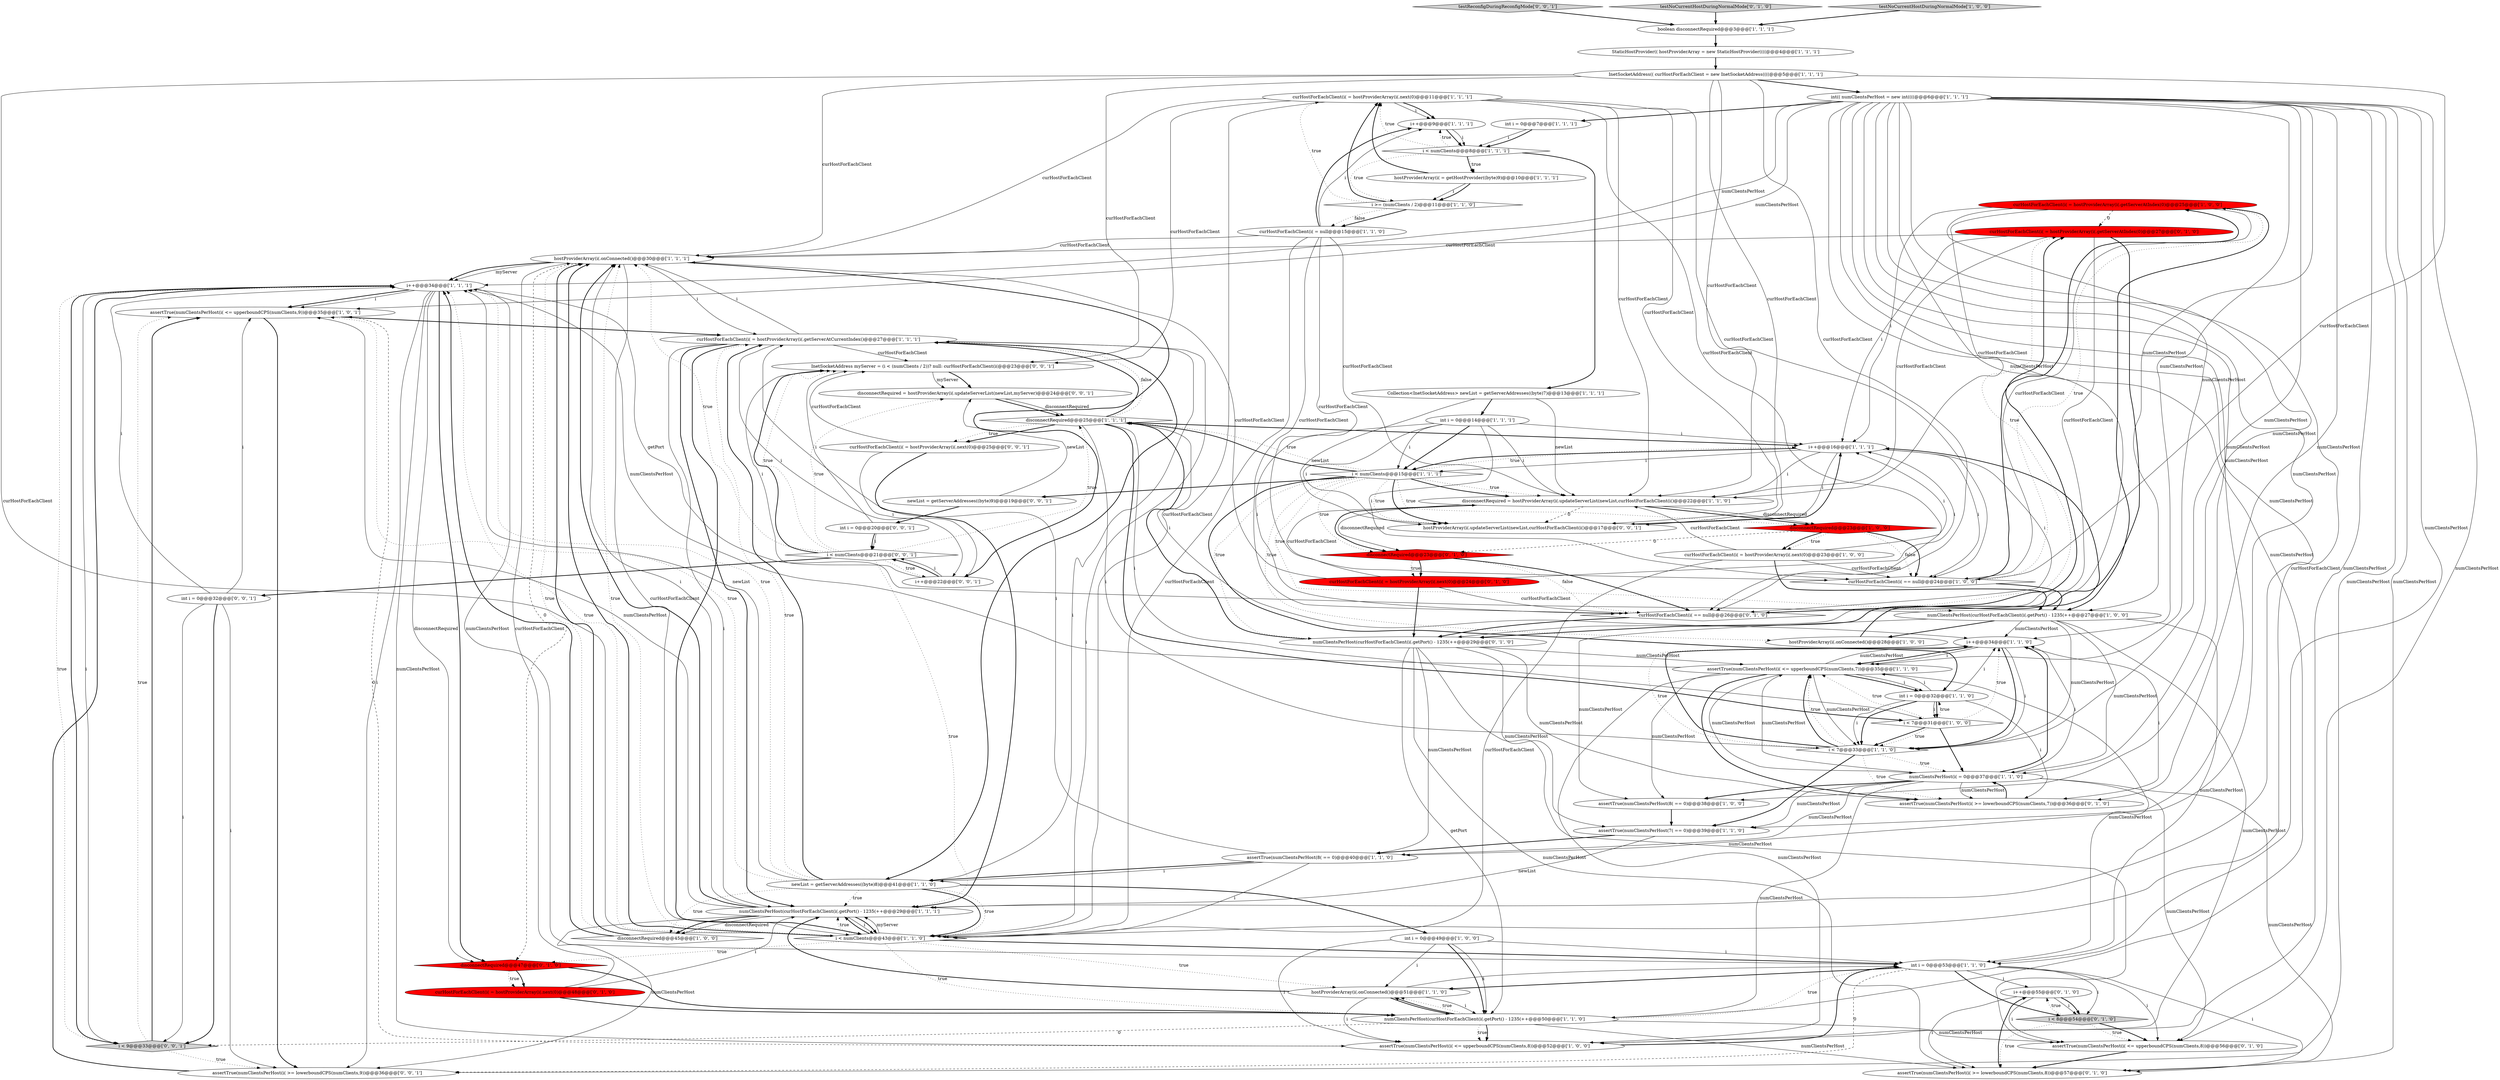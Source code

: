 digraph {
7 [style = filled, label = "curHostForEachClient(i( = hostProviderArray(i(.getServerAtIndex(0)@@@25@@@['1', '0', '0']", fillcolor = red, shape = ellipse image = "AAA1AAABBB1BBB"];
6 [style = filled, label = "int i = 0@@@14@@@['1', '1', '1']", fillcolor = white, shape = ellipse image = "AAA0AAABBB1BBB"];
49 [style = filled, label = "i++@@@55@@@['0', '1', '0']", fillcolor = white, shape = ellipse image = "AAA0AAABBB2BBB"];
53 [style = filled, label = "i < 8@@@54@@@['0', '1', '0']", fillcolor = lightgray, shape = diamond image = "AAA0AAABBB2BBB"];
31 [style = filled, label = "i++@@@34@@@['1', '1', '0']", fillcolor = white, shape = ellipse image = "AAA0AAABBB1BBB"];
57 [style = filled, label = "curHostForEachClient(i( = hostProviderArray(i(.getServerAtIndex(0)@@@27@@@['0', '1', '0']", fillcolor = red, shape = ellipse image = "AAA1AAABBB2BBB"];
62 [style = filled, label = "testReconfigDuringReconfigMode['0', '0', '1']", fillcolor = lightgray, shape = diamond image = "AAA0AAABBB3BBB"];
42 [style = filled, label = "i++@@@34@@@['1', '1', '1']", fillcolor = white, shape = ellipse image = "AAA0AAABBB1BBB"];
1 [style = filled, label = "i < 7@@@31@@@['1', '0', '0']", fillcolor = white, shape = diamond image = "AAA0AAABBB1BBB"];
3 [style = filled, label = "assertTrue(numClientsPerHost(7( == 0)@@@39@@@['1', '1', '0']", fillcolor = white, shape = ellipse image = "AAA0AAABBB1BBB"];
5 [style = filled, label = "curHostForEachClient(i( = hostProviderArray(i(.next(0)@@@11@@@['1', '1', '1']", fillcolor = white, shape = ellipse image = "AAA0AAABBB1BBB"];
63 [style = filled, label = "disconnectRequired = hostProviderArray(i(.updateServerList(newList,myServer)@@@24@@@['0', '0', '1']", fillcolor = white, shape = ellipse image = "AAA0AAABBB3BBB"];
55 [style = filled, label = "assertTrue(numClientsPerHost(i( <= upperboundCPS(numClients,8))@@@56@@@['0', '1', '0']", fillcolor = white, shape = ellipse image = "AAA0AAABBB2BBB"];
23 [style = filled, label = "assertTrue(numClientsPerHost(8( == 0)@@@40@@@['1', '1', '0']", fillcolor = white, shape = ellipse image = "AAA0AAABBB1BBB"];
22 [style = filled, label = "disconnectRequired@@@45@@@['1', '0', '0']", fillcolor = white, shape = diamond image = "AAA0AAABBB1BBB"];
38 [style = filled, label = "boolean disconnectRequired@@@3@@@['1', '1', '1']", fillcolor = white, shape = ellipse image = "AAA0AAABBB1BBB"];
18 [style = filled, label = "numClientsPerHost(curHostForEachClient(i(.getPort() - 1235(++@@@50@@@['1', '1', '0']", fillcolor = white, shape = ellipse image = "AAA0AAABBB1BBB"];
37 [style = filled, label = "numClientsPerHost(curHostForEachClient(i(.getPort() - 1235(++@@@29@@@['1', '1', '1']", fillcolor = white, shape = ellipse image = "AAA0AAABBB1BBB"];
50 [style = filled, label = "assertTrue(numClientsPerHost(i( >= lowerboundCPS(numClients,8))@@@57@@@['0', '1', '0']", fillcolor = white, shape = ellipse image = "AAA0AAABBB2BBB"];
36 [style = filled, label = "hostProviderArray(i( = getHostProvider((byte)9)@@@10@@@['1', '1', '1']", fillcolor = white, shape = ellipse image = "AAA0AAABBB1BBB"];
39 [style = filled, label = "assertTrue(numClientsPerHost(i( <= upperboundCPS(numClients,7))@@@35@@@['1', '1', '0']", fillcolor = white, shape = ellipse image = "AAA0AAABBB1BBB"];
8 [style = filled, label = "curHostForEachClient(i( == null@@@24@@@['1', '0', '0']", fillcolor = white, shape = diamond image = "AAA0AAABBB1BBB"];
64 [style = filled, label = "assertTrue(numClientsPerHost(i( >= lowerboundCPS(numClients,9))@@@36@@@['0', '0', '1']", fillcolor = white, shape = ellipse image = "AAA0AAABBB3BBB"];
12 [style = filled, label = "i >= (numClients / 2)@@@11@@@['1', '1', '0']", fillcolor = white, shape = diamond image = "AAA0AAABBB1BBB"];
68 [style = filled, label = "i < numClients@@@21@@@['0', '0', '1']", fillcolor = white, shape = diamond image = "AAA0AAABBB3BBB"];
21 [style = filled, label = "int i = 0@@@7@@@['1', '1', '1']", fillcolor = white, shape = ellipse image = "AAA0AAABBB1BBB"];
10 [style = filled, label = "int(( numClientsPerHost = new int((((@@@6@@@['1', '1', '1']", fillcolor = white, shape = ellipse image = "AAA0AAABBB1BBB"];
35 [style = filled, label = "hostProviderArray(i(.onConnected()@@@51@@@['1', '1', '0']", fillcolor = white, shape = ellipse image = "AAA0AAABBB1BBB"];
45 [style = filled, label = "assertTrue(numClientsPerHost(8( == 0)@@@38@@@['1', '0', '0']", fillcolor = white, shape = ellipse image = "AAA0AAABBB1BBB"];
46 [style = filled, label = "testNoCurrentHostDuringNormalMode['0', '1', '0']", fillcolor = lightgray, shape = diamond image = "AAA0AAABBB2BBB"];
61 [style = filled, label = "int i = 0@@@20@@@['0', '0', '1']", fillcolor = white, shape = ellipse image = "AAA0AAABBB3BBB"];
28 [style = filled, label = "curHostForEachClient(i( = hostProviderArray(i(.next(0)@@@23@@@['1', '0', '0']", fillcolor = white, shape = ellipse image = "AAA0AAABBB1BBB"];
26 [style = filled, label = "i < 7@@@33@@@['1', '1', '0']", fillcolor = white, shape = diamond image = "AAA0AAABBB1BBB"];
41 [style = filled, label = "disconnectRequired@@@25@@@['1', '1', '1']", fillcolor = white, shape = diamond image = "AAA0AAABBB1BBB"];
60 [style = filled, label = "InetSocketAddress myServer = (i < (numClients / 2))? null: curHostForEachClient(i(@@@23@@@['0', '0', '1']", fillcolor = white, shape = ellipse image = "AAA0AAABBB3BBB"];
69 [style = filled, label = "i++@@@22@@@['0', '0', '1']", fillcolor = white, shape = ellipse image = "AAA0AAABBB3BBB"];
58 [style = filled, label = "assertTrue(numClientsPerHost(i( >= lowerboundCPS(numClients,7))@@@36@@@['0', '1', '0']", fillcolor = white, shape = ellipse image = "AAA0AAABBB2BBB"];
4 [style = filled, label = "testNoCurrentHostDuringNormalMode['1', '0', '0']", fillcolor = lightgray, shape = diamond image = "AAA0AAABBB1BBB"];
30 [style = filled, label = "hostProviderArray(i(.onConnected()@@@30@@@['1', '1', '1']", fillcolor = white, shape = ellipse image = "AAA0AAABBB1BBB"];
0 [style = filled, label = "numClientsPerHost(curHostForEachClient(i(.getPort() - 1235(++@@@27@@@['1', '0', '0']", fillcolor = white, shape = ellipse image = "AAA0AAABBB1BBB"];
15 [style = filled, label = "i < numClients@@@8@@@['1', '1', '1']", fillcolor = white, shape = diamond image = "AAA0AAABBB1BBB"];
11 [style = filled, label = "disconnectRequired = hostProviderArray(i(.updateServerList(newList,curHostForEachClient(i()@@@22@@@['1', '1', '0']", fillcolor = white, shape = ellipse image = "AAA0AAABBB1BBB"];
20 [style = filled, label = "newList = getServerAddresses((byte)8)@@@41@@@['1', '1', '0']", fillcolor = white, shape = ellipse image = "AAA0AAABBB1BBB"];
40 [style = filled, label = "int i = 0@@@49@@@['1', '0', '0']", fillcolor = white, shape = ellipse image = "AAA0AAABBB1BBB"];
52 [style = filled, label = "curHostForEachClient(i( = hostProviderArray(i(.next(0)@@@24@@@['0', '1', '0']", fillcolor = red, shape = ellipse image = "AAA1AAABBB2BBB"];
59 [style = filled, label = "hostProviderArray(i(.updateServerList(newList,curHostForEachClient(i()@@@17@@@['0', '0', '1']", fillcolor = white, shape = ellipse image = "AAA0AAABBB3BBB"];
65 [style = filled, label = "newList = getServerAddresses((byte)9)@@@19@@@['0', '0', '1']", fillcolor = white, shape = ellipse image = "AAA0AAABBB3BBB"];
70 [style = filled, label = "int i = 0@@@32@@@['0', '0', '1']", fillcolor = white, shape = ellipse image = "AAA0AAABBB3BBB"];
44 [style = filled, label = "Collection<InetSocketAddress> newList = getServerAddresses((byte)7)@@@13@@@['1', '1', '1']", fillcolor = white, shape = ellipse image = "AAA0AAABBB1BBB"];
9 [style = filled, label = "i++@@@9@@@['1', '1', '1']", fillcolor = white, shape = ellipse image = "AAA0AAABBB1BBB"];
2 [style = filled, label = "i++@@@16@@@['1', '1', '1']", fillcolor = white, shape = ellipse image = "AAA0AAABBB1BBB"];
16 [style = filled, label = "InetSocketAddress(( curHostForEachClient = new InetSocketAddress((((@@@5@@@['1', '1', '1']", fillcolor = white, shape = ellipse image = "AAA0AAABBB1BBB"];
17 [style = filled, label = "i < numClients@@@43@@@['1', '1', '0']", fillcolor = white, shape = diamond image = "AAA0AAABBB1BBB"];
24 [style = filled, label = "StaticHostProvider(( hostProviderArray = new StaticHostProvider((((@@@4@@@['1', '1', '1']", fillcolor = white, shape = ellipse image = "AAA0AAABBB1BBB"];
27 [style = filled, label = "assertTrue(numClientsPerHost(i( <= upperboundCPS(numClients,9))@@@35@@@['1', '0', '1']", fillcolor = white, shape = ellipse image = "AAA0AAABBB1BBB"];
13 [style = filled, label = "hostProviderArray(i(.onConnected()@@@28@@@['1', '0', '0']", fillcolor = white, shape = ellipse image = "AAA0AAABBB1BBB"];
25 [style = filled, label = "assertTrue(numClientsPerHost(i( <= upperboundCPS(numClients,8))@@@52@@@['1', '0', '0']", fillcolor = white, shape = ellipse image = "AAA0AAABBB1BBB"];
48 [style = filled, label = "disconnectRequired@@@47@@@['0', '1', '0']", fillcolor = red, shape = diamond image = "AAA1AAABBB2BBB"];
56 [style = filled, label = "numClientsPerHost(curHostForEachClient(i(.getPort() - 1235(++@@@29@@@['0', '1', '0']", fillcolor = white, shape = ellipse image = "AAA0AAABBB2BBB"];
67 [style = filled, label = "i < 9@@@33@@@['0', '0', '1']", fillcolor = lightgray, shape = diamond image = "AAA0AAABBB3BBB"];
14 [style = filled, label = "int i = 0@@@32@@@['1', '1', '0']", fillcolor = white, shape = ellipse image = "AAA0AAABBB1BBB"];
66 [style = filled, label = "curHostForEachClient(i( = hostProviderArray(i(.next(0)@@@25@@@['0', '0', '1']", fillcolor = white, shape = ellipse image = "AAA0AAABBB3BBB"];
43 [style = filled, label = "disconnectRequired@@@23@@@['1', '0', '0']", fillcolor = red, shape = diamond image = "AAA1AAABBB1BBB"];
19 [style = filled, label = "int i = 0@@@53@@@['1', '1', '0']", fillcolor = white, shape = ellipse image = "AAA0AAABBB1BBB"];
29 [style = filled, label = "i < numClients@@@15@@@['1', '1', '1']", fillcolor = white, shape = diamond image = "AAA0AAABBB1BBB"];
33 [style = filled, label = "numClientsPerHost(i( = 0@@@37@@@['1', '1', '0']", fillcolor = white, shape = ellipse image = "AAA0AAABBB1BBB"];
51 [style = filled, label = "disconnectRequired@@@23@@@['0', '1', '0']", fillcolor = red, shape = diamond image = "AAA1AAABBB2BBB"];
32 [style = filled, label = "curHostForEachClient(i( = null@@@15@@@['1', '1', '0']", fillcolor = white, shape = ellipse image = "AAA0AAABBB1BBB"];
47 [style = filled, label = "curHostForEachClient(i( == null@@@26@@@['0', '1', '0']", fillcolor = white, shape = diamond image = "AAA0AAABBB2BBB"];
54 [style = filled, label = "curHostForEachClient(i( = hostProviderArray(i(.next(0)@@@48@@@['0', '1', '0']", fillcolor = red, shape = ellipse image = "AAA1AAABBB2BBB"];
34 [style = filled, label = "curHostForEachClient(i( = hostProviderArray(i(.getServerAtCurrentIndex()@@@27@@@['1', '1', '1']", fillcolor = white, shape = ellipse image = "AAA0AAABBB1BBB"];
70->67 [style = bold, label=""];
0->13 [style = bold, label=""];
39->14 [style = bold, label=""];
36->12 [style = solid, label="i"];
36->12 [style = bold, label=""];
69->68 [style = bold, label=""];
32->30 [style = solid, label="curHostForEachClient"];
22->30 [style = bold, label=""];
39->45 [style = solid, label="numClientsPerHost"];
48->54 [style = bold, label=""];
29->13 [style = dotted, label="true"];
35->37 [style = bold, label=""];
63->41 [style = bold, label=""];
7->11 [style = solid, label="curHostForEachClient"];
19->53 [style = solid, label="i"];
29->14 [style = bold, label=""];
42->19 [style = solid, label="numClientsPerHost"];
33->45 [style = bold, label=""];
49->50 [style = solid, label="i"];
42->67 [style = bold, label=""];
21->15 [style = solid, label="i"];
34->37 [style = solid, label="i"];
26->58 [style = dotted, label="true"];
14->26 [style = solid, label="i"];
35->18 [style = bold, label=""];
7->17 [style = solid, label="curHostForEachClient"];
7->0 [style = bold, label=""];
52->30 [style = solid, label="curHostForEachClient"];
50->49 [style = bold, label=""];
5->30 [style = solid, label="curHostForEachClient"];
37->30 [style = solid, label="i"];
65->61 [style = bold, label=""];
66->69 [style = solid, label="i"];
14->58 [style = solid, label="i"];
15->36 [style = bold, label=""];
29->0 [style = dotted, label="true"];
15->5 [style = dotted, label="true"];
23->20 [style = bold, label=""];
10->45 [style = solid, label="numClientsPerHost"];
10->64 [style = solid, label="numClientsPerHost"];
26->33 [style = dotted, label="true"];
7->2 [style = solid, label="i"];
11->59 [style = dashed, label="0"];
70->67 [style = solid, label="i"];
12->32 [style = bold, label=""];
39->31 [style = solid, label="numClientsPerHost"];
29->65 [style = bold, label=""];
3->37 [style = solid, label="newList"];
35->19 [style = solid, label="i"];
20->37 [style = dotted, label="true"];
2->11 [style = solid, label="i"];
32->8 [style = solid, label="curHostForEachClient"];
42->27 [style = bold, label=""];
31->39 [style = bold, label=""];
65->63 [style = solid, label="newList"];
42->25 [style = solid, label="numClientsPerHost"];
11->51 [style = solid, label="disconnectRequired"];
41->34 [style = bold, label=""];
39->33 [style = solid, label="numClientsPerHost"];
5->11 [style = solid, label="curHostForEachClient"];
68->60 [style = bold, label=""];
29->56 [style = dotted, label="true"];
69->60 [style = solid, label="i"];
20->17 [style = bold, label=""];
57->30 [style = solid, label="curHostForEachClient"];
10->56 [style = solid, label="numClientsPerHost"];
6->29 [style = solid, label="i"];
15->36 [style = dotted, label="true"];
10->39 [style = solid, label="numClientsPerHost"];
52->56 [style = bold, label=""];
40->18 [style = bold, label=""];
41->1 [style = bold, label=""];
14->39 [style = solid, label="i"];
26->39 [style = bold, label=""];
6->8 [style = solid, label="i"];
51->47 [style = dotted, label="false"];
70->64 [style = solid, label="i"];
37->27 [style = solid, label="numClientsPerHost"];
34->37 [style = bold, label=""];
12->5 [style = dotted, label="true"];
33->58 [style = solid, label="numClientsPerHost"];
40->25 [style = solid, label="i"];
0->26 [style = solid, label="numClientsPerHost"];
47->57 [style = dotted, label="true"];
19->55 [style = solid, label="i"];
40->35 [style = solid, label="i"];
5->17 [style = solid, label="curHostForEachClient"];
18->35 [style = dotted, label="true"];
12->5 [style = bold, label=""];
54->37 [style = solid, label="i"];
28->17 [style = solid, label="curHostForEachClient"];
61->60 [style = solid, label="i"];
32->9 [style = solid, label="i"];
17->35 [style = dotted, label="true"];
56->50 [style = solid, label="numClientsPerHost"];
68->69 [style = dotted, label="true"];
42->48 [style = bold, label=""];
6->29 [style = bold, label=""];
64->42 [style = bold, label=""];
1->33 [style = bold, label=""];
35->25 [style = solid, label="i"];
61->68 [style = bold, label=""];
57->47 [style = solid, label="curHostForEachClient"];
70->42 [style = solid, label="i"];
34->17 [style = bold, label=""];
25->19 [style = bold, label=""];
54->30 [style = solid, label="curHostForEachClient"];
5->9 [style = solid, label="i"];
30->69 [style = bold, label=""];
46->38 [style = bold, label=""];
4->38 [style = bold, label=""];
41->31 [style = solid, label="i"];
12->32 [style = dotted, label="false"];
33->23 [style = solid, label="numClientsPerHost"];
42->48 [style = solid, label="disconnectRequired"];
8->7 [style = dotted, label="true"];
11->43 [style = bold, label=""];
10->21 [style = bold, label=""];
10->26 [style = solid, label="numClientsPerHost"];
16->59 [style = solid, label="curHostForEachClient"];
49->53 [style = solid, label="i"];
16->47 [style = solid, label="curHostForEachClient"];
3->23 [style = bold, label=""];
6->2 [style = solid, label="i"];
37->22 [style = solid, label="disconnectRequired"];
10->50 [style = solid, label="numClientsPerHost"];
0->45 [style = solid, label="numClientsPerHost"];
17->37 [style = solid, label="myServer"];
29->59 [style = dotted, label="true"];
37->17 [style = solid, label="i"];
20->22 [style = dotted, label="true"];
39->25 [style = solid, label="numClientsPerHost"];
68->60 [style = dotted, label="true"];
16->11 [style = solid, label="curHostForEachClient"];
47->56 [style = bold, label=""];
68->41 [style = dotted, label="true"];
40->18 [style = solid, label="i"];
42->67 [style = solid, label="i"];
28->2 [style = solid, label="i"];
32->9 [style = bold, label=""];
37->22 [style = bold, label=""];
16->60 [style = solid, label="curHostForEachClient"];
10->31 [style = solid, label="numClientsPerHost"];
42->64 [style = solid, label="i"];
36->5 [style = bold, label=""];
55->50 [style = bold, label=""];
17->37 [style = dotted, label="true"];
29->51 [style = dotted, label="true"];
7->8 [style = solid, label="curHostForEachClient"];
0->31 [style = solid, label="numClientsPerHost"];
2->29 [style = solid, label="i"];
29->11 [style = dotted, label="true"];
53->55 [style = bold, label=""];
44->6 [style = bold, label=""];
33->39 [style = solid, label="numClientsPerHost"];
16->10 [style = bold, label=""];
67->64 [style = dotted, label="true"];
29->41 [style = bold, label=""];
17->30 [style = bold, label=""];
34->20 [style = solid, label="i"];
1->14 [style = dotted, label="true"];
14->1 [style = bold, label=""];
8->7 [style = bold, label=""];
49->53 [style = bold, label=""];
14->26 [style = bold, label=""];
19->50 [style = solid, label="i"];
66->60 [style = solid, label="curHostForEachClient"];
0->25 [style = solid, label="numClientsPerHost"];
30->48 [style = dashed, label="0"];
14->1 [style = solid, label="i"];
66->37 [style = bold, label=""];
33->31 [style = bold, label=""];
43->51 [style = dashed, label="0"];
37->64 [style = solid, label="numClientsPerHost"];
28->8 [style = solid, label="curHostForEachClient"];
18->67 [style = dashed, label="0"];
29->59 [style = bold, label=""];
33->3 [style = solid, label="numClientsPerHost"];
16->8 [style = solid, label="curHostForEachClient"];
34->20 [style = bold, label=""];
5->9 [style = bold, label=""];
34->60 [style = solid, label="curHostForEachClient"];
43->8 [style = dotted, label="false"];
5->47 [style = solid, label="curHostForEachClient"];
23->17 [style = solid, label="i"];
20->27 [style = dotted, label="true"];
32->47 [style = solid, label="curHostForEachClient"];
53->55 [style = dotted, label="true"];
15->9 [style = dotted, label="true"];
42->27 [style = solid, label="i"];
8->0 [style = bold, label=""];
28->0 [style = bold, label=""];
0->19 [style = solid, label="numClientsPerHost"];
70->27 [style = solid, label="i"];
11->43 [style = solid, label="disconnectRequired"];
20->42 [style = dotted, label="true"];
5->60 [style = solid, label="curHostForEachClient"];
18->55 [style = solid, label="numClientsPerHost"];
51->47 [style = bold, label=""];
51->52 [style = dotted, label="true"];
43->8 [style = bold, label=""];
10->42 [style = solid, label="numClientsPerHost"];
6->59 [style = solid, label="i"];
0->33 [style = solid, label="numClientsPerHost"];
44->59 [style = solid, label="newList"];
20->34 [style = dotted, label="true"];
48->54 [style = dotted, label="true"];
53->49 [style = dotted, label="true"];
33->50 [style = solid, label="numClientsPerHost"];
11->51 [style = bold, label=""];
5->59 [style = solid, label="curHostForEachClient"];
61->68 [style = solid, label="i"];
20->34 [style = bold, label=""];
30->42 [style = bold, label=""];
41->66 [style = bold, label=""];
52->2 [style = solid, label="i"];
19->49 [style = solid, label="i"];
41->2 [style = bold, label=""];
57->11 [style = solid, label="curHostForEachClient"];
68->63 [style = dotted, label="true"];
43->28 [style = dotted, label="true"];
27->64 [style = bold, label=""];
15->12 [style = dotted, label="true"];
34->69 [style = solid, label="i"];
22->42 [style = bold, label=""];
40->19 [style = solid, label="i"];
62->38 [style = bold, label=""];
17->18 [style = dotted, label="true"];
38->24 [style = bold, label=""];
26->3 [style = bold, label=""];
37->30 [style = bold, label=""];
63->41 [style = solid, label="disconnectRequired"];
18->19 [style = dotted, label="true"];
30->17 [style = solid, label="curHostForEachClient"];
10->55 [style = solid, label="numClientsPerHost"];
51->52 [style = bold, label=""];
9->15 [style = solid, label="i"];
31->26 [style = bold, label=""];
23->20 [style = solid, label="i"];
17->42 [style = dotted, label="true"];
25->27 [style = dashed, label="0"];
19->35 [style = bold, label=""];
52->47 [style = solid, label="curHostForEachClient"];
16->17 [style = solid, label="curHostForEachClient"];
67->27 [style = dotted, label="true"];
41->26 [style = solid, label="i"];
13->2 [style = bold, label=""];
68->37 [style = dotted, label="true"];
18->25 [style = dotted, label="true"];
45->3 [style = bold, label=""];
26->39 [style = dotted, label="true"];
37->17 [style = bold, label=""];
17->48 [style = dotted, label="true"];
39->19 [style = solid, label="numClientsPerHost"];
1->26 [style = bold, label=""];
17->19 [style = bold, label=""];
0->42 [style = solid, label="getPort"];
43->28 [style = bold, label=""];
28->11 [style = solid, label="curHostForEachClient"];
16->30 [style = solid, label="curHostForEachClient"];
9->15 [style = bold, label=""];
35->18 [style = solid, label="i"];
57->2 [style = solid, label="i"];
33->55 [style = solid, label="numClientsPerHost"];
31->58 [style = solid, label="i"];
10->23 [style = solid, label="numClientsPerHost"];
10->33 [style = solid, label="numClientsPerHost"];
6->47 [style = solid, label="i"];
29->43 [style = dotted, label="true"];
1->39 [style = dotted, label="true"];
29->2 [style = dotted, label="true"];
56->3 [style = solid, label="numClientsPerHost"];
31->39 [style = solid, label="i"];
69->68 [style = solid, label="i"];
21->15 [style = bold, label=""];
56->41 [style = bold, label=""];
30->34 [style = solid, label="i"];
1->31 [style = dotted, label="true"];
10->27 [style = solid, label="numClientsPerHost"];
19->64 [style = dashed, label="0"];
2->8 [style = solid, label="i"];
41->34 [style = dotted, label="false"];
60->63 [style = bold, label=""];
18->35 [style = bold, label=""];
5->8 [style = solid, label="curHostForEachClient"];
52->11 [style = solid, label="curHostForEachClient"];
48->18 [style = bold, label=""];
32->17 [style = solid, label="curHostForEachClient"];
39->58 [style = bold, label=""];
34->17 [style = solid, label="i"];
23->34 [style = solid, label="i"];
10->37 [style = solid, label="numClientsPerHost"];
67->27 [style = bold, label=""];
56->39 [style = solid, label="numClientsPerHost"];
33->31 [style = solid, label="i"];
20->42 [style = solid, label="newList"];
10->58 [style = solid, label="numClientsPerHost"];
68->30 [style = dotted, label="true"];
10->0 [style = solid, label="numClientsPerHost"];
56->23 [style = solid, label="numClientsPerHost"];
68->70 [style = bold, label=""];
29->41 [style = dotted, label="true"];
17->37 [style = bold, label=""];
10->25 [style = solid, label="numClientsPerHost"];
56->55 [style = solid, label="numClientsPerHost"];
10->3 [style = solid, label="numClientsPerHost"];
47->57 [style = bold, label=""];
49->55 [style = solid, label="i"];
1->26 [style = dotted, label="true"];
7->57 [style = dashed, label="0"];
18->25 [style = bold, label=""];
39->14 [style = solid, label="i"];
29->11 [style = bold, label=""];
30->42 [style = solid, label="myServer"];
34->30 [style = solid, label="i"];
33->18 [style = solid, label="numClientsPerHost"];
2->59 [style = solid, label="i"];
60->63 [style = solid, label="myServer"];
20->17 [style = dotted, label="true"];
44->11 [style = solid, label="newList"];
31->26 [style = solid, label="i"];
15->44 [style = bold, label=""];
53->50 [style = dotted, label="true"];
41->66 [style = dotted, label="true"];
67->42 [style = dotted, label="true"];
41->1 [style = solid, label="i"];
26->31 [style = dotted, label="true"];
26->31 [style = bold, label=""];
27->34 [style = bold, label=""];
19->53 [style = bold, label=""];
39->42 [style = solid, label="numClientsPerHost"];
14->31 [style = solid, label="i"];
2->47 [style = solid, label="i"];
56->58 [style = solid, label="numClientsPerHost"];
10->18 [style = solid, label="numClientsPerHost"];
57->56 [style = bold, label=""];
58->33 [style = bold, label=""];
24->16 [style = bold, label=""];
20->40 [style = bold, label=""];
54->18 [style = bold, label=""];
17->30 [style = dotted, label="true"];
6->11 [style = solid, label="i"];
56->18 [style = solid, label="getPort"];
59->2 [style = bold, label=""];
22->30 [style = dotted, label="true"];
2->29 [style = bold, label=""];
10->19 [style = solid, label="numClientsPerHost"];
32->11 [style = solid, label="curHostForEachClient"];
39->26 [style = solid, label="numClientsPerHost"];
18->50 [style = solid, label="numClientsPerHost"];
}
